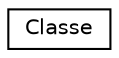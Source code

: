 digraph "Graphical Class Hierarchy"
{
 // LATEX_PDF_SIZE
  edge [fontname="Helvetica",fontsize="10",labelfontname="Helvetica",labelfontsize="10"];
  node [fontname="Helvetica",fontsize="10",shape=record];
  rankdir="LR";
  Node0 [label="Classe",height=0.2,width=0.4,color="black", fillcolor="white", style="filled",URL="$class_classe.html",tooltip="Padrão para codificação de classes de ativos."];
}
